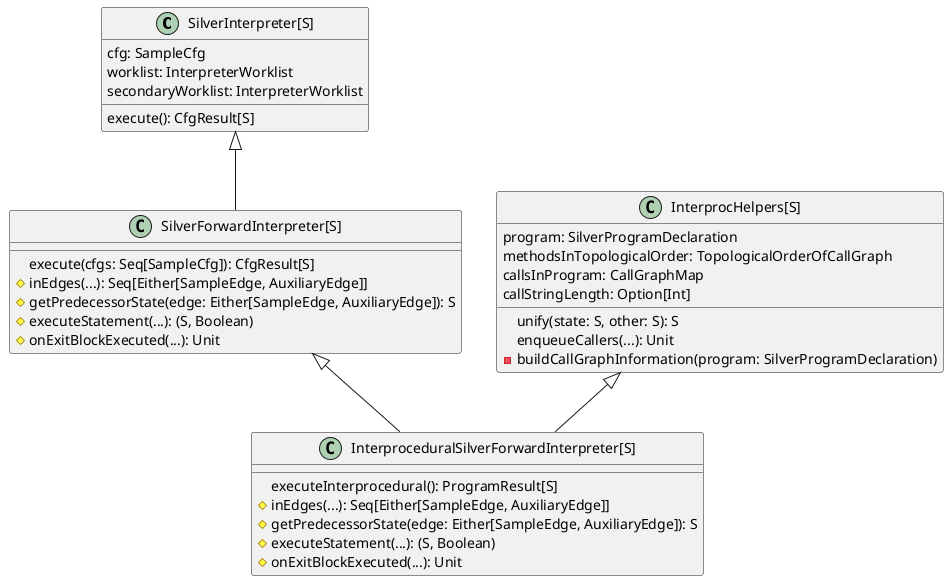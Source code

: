 @startuml

"SilverInterpreter[S]" <|-- "SilverForwardInterpreter[S]"

"SilverInterpreter[S]" : cfg: SampleCfg
"SilverInterpreter[S]" : worklist: InterpreterWorklist
"SilverInterpreter[S]" : secondaryWorklist: InterpreterWorklist
"SilverInterpreter[S]" : execute(): CfgResult[S]

"SilverForwardInterpreter[S]" <|-- "InterproceduralSilverForwardInterpreter[S]"
"SilverForwardInterpreter[S]" : execute(cfgs: Seq[SampleCfg]): CfgResult[S]
"SilverForwardInterpreter[S]" : #inEdges(...): Seq[Either[SampleEdge, AuxiliaryEdge]]
"SilverForwardInterpreter[S]" : #getPredecessorState(edge: Either[SampleEdge, AuxiliaryEdge]): S
"SilverForwardInterpreter[S]" : #executeStatement(...): (S, Boolean)
"SilverForwardInterpreter[S]" : #onExitBlockExecuted(...): Unit



"InterprocHelpers[S]" <|-- "InterproceduralSilverForwardInterpreter[S]"

"InterprocHelpers[S]" : program: SilverProgramDeclaration
"InterprocHelpers[S]" : methodsInTopologicalOrder: TopologicalOrderOfCallGraph
"InterprocHelpers[S]" : callsInProgram: CallGraphMap
"InterprocHelpers[S]" : callStringLength: Option[Int]
"InterprocHelpers[S]" : unify(state: S, other: S): S
"InterprocHelpers[S]" : enqueueCallers(...): Unit
"InterprocHelpers[S]" : -buildCallGraphInformation(program: SilverProgramDeclaration)

"InterproceduralSilverForwardInterpreter[S]" : executeInterprocedural(): ProgramResult[S]
"InterproceduralSilverForwardInterpreter[S]" : #inEdges(...): Seq[Either[SampleEdge, AuxiliaryEdge]]
"InterproceduralSilverForwardInterpreter[S]" : #getPredecessorState(edge: Either[SampleEdge, AuxiliaryEdge]): S
"InterproceduralSilverForwardInterpreter[S]" : #executeStatement(...): (S, Boolean)
"InterproceduralSilverForwardInterpreter[S]" : #onExitBlockExecuted(...): Unit

@enduml